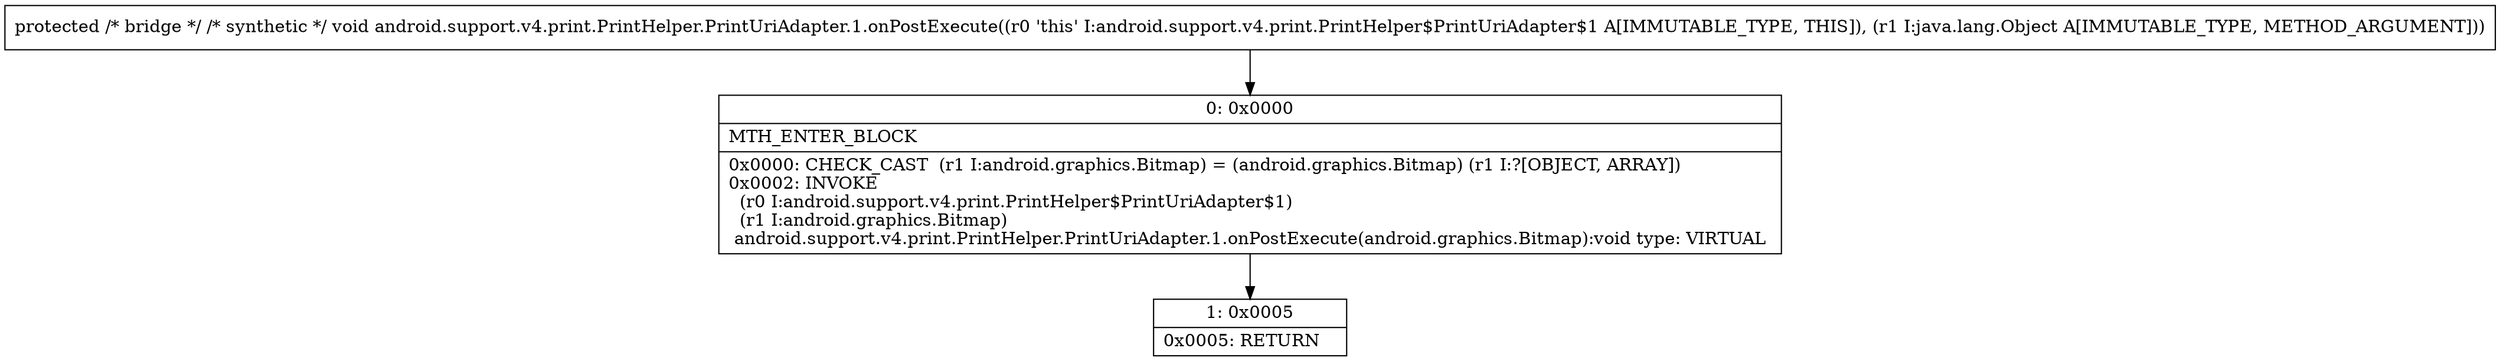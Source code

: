 digraph "CFG forandroid.support.v4.print.PrintHelper.PrintUriAdapter.1.onPostExecute(Ljava\/lang\/Object;)V" {
Node_0 [shape=record,label="{0\:\ 0x0000|MTH_ENTER_BLOCK\l|0x0000: CHECK_CAST  (r1 I:android.graphics.Bitmap) = (android.graphics.Bitmap) (r1 I:?[OBJECT, ARRAY]) \l0x0002: INVOKE  \l  (r0 I:android.support.v4.print.PrintHelper$PrintUriAdapter$1)\l  (r1 I:android.graphics.Bitmap)\l android.support.v4.print.PrintHelper.PrintUriAdapter.1.onPostExecute(android.graphics.Bitmap):void type: VIRTUAL \l}"];
Node_1 [shape=record,label="{1\:\ 0x0005|0x0005: RETURN   \l}"];
MethodNode[shape=record,label="{protected \/* bridge *\/ \/* synthetic *\/ void android.support.v4.print.PrintHelper.PrintUriAdapter.1.onPostExecute((r0 'this' I:android.support.v4.print.PrintHelper$PrintUriAdapter$1 A[IMMUTABLE_TYPE, THIS]), (r1 I:java.lang.Object A[IMMUTABLE_TYPE, METHOD_ARGUMENT])) }"];
MethodNode -> Node_0;
Node_0 -> Node_1;
}

